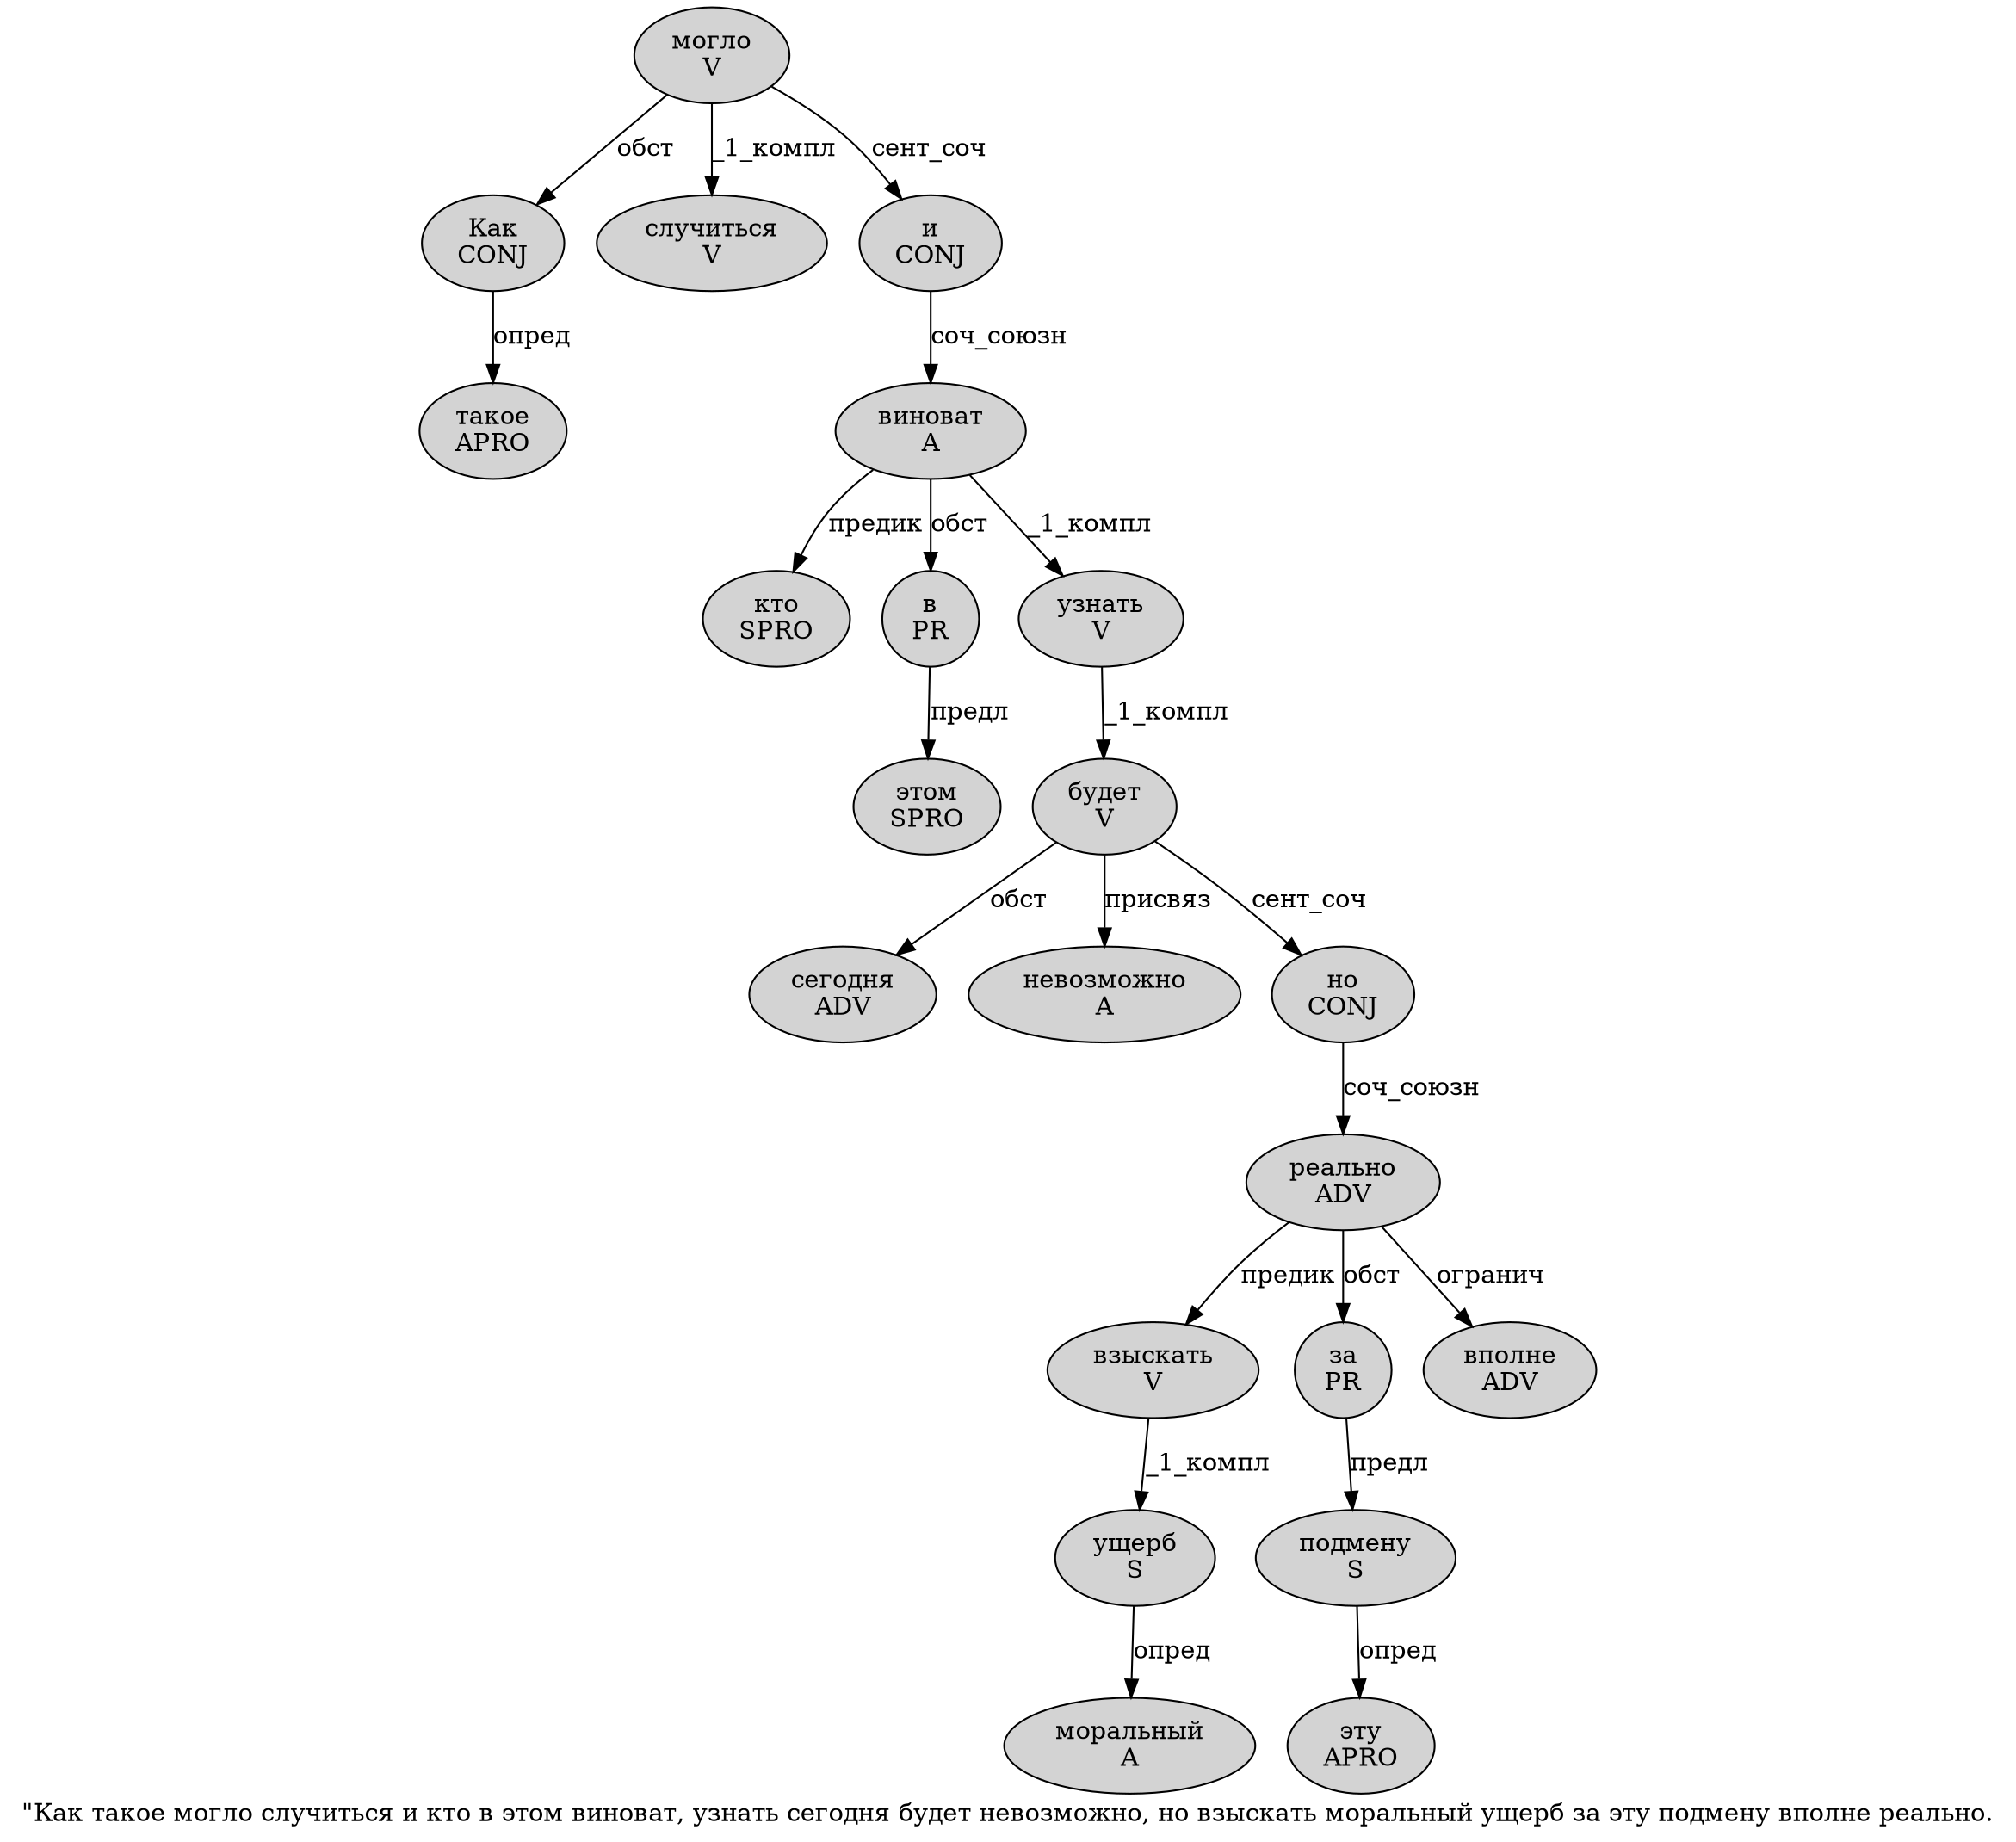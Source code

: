 digraph SENTENCE_607 {
	graph [label="\"Как такое могло случиться и кто в этом виноват, узнать сегодня будет невозможно, но взыскать моральный ущерб за эту подмену вполне реально."]
	node [style=filled]
		1 [label="Как
CONJ" color="" fillcolor=lightgray penwidth=1 shape=ellipse]
		2 [label="такое
APRO" color="" fillcolor=lightgray penwidth=1 shape=ellipse]
		3 [label="могло
V" color="" fillcolor=lightgray penwidth=1 shape=ellipse]
		4 [label="случиться
V" color="" fillcolor=lightgray penwidth=1 shape=ellipse]
		5 [label="и
CONJ" color="" fillcolor=lightgray penwidth=1 shape=ellipse]
		6 [label="кто
SPRO" color="" fillcolor=lightgray penwidth=1 shape=ellipse]
		7 [label="в
PR" color="" fillcolor=lightgray penwidth=1 shape=ellipse]
		8 [label="этом
SPRO" color="" fillcolor=lightgray penwidth=1 shape=ellipse]
		9 [label="виноват
A" color="" fillcolor=lightgray penwidth=1 shape=ellipse]
		11 [label="узнать
V" color="" fillcolor=lightgray penwidth=1 shape=ellipse]
		12 [label="сегодня
ADV" color="" fillcolor=lightgray penwidth=1 shape=ellipse]
		13 [label="будет
V" color="" fillcolor=lightgray penwidth=1 shape=ellipse]
		14 [label="невозможно
A" color="" fillcolor=lightgray penwidth=1 shape=ellipse]
		16 [label="но
CONJ" color="" fillcolor=lightgray penwidth=1 shape=ellipse]
		17 [label="взыскать
V" color="" fillcolor=lightgray penwidth=1 shape=ellipse]
		18 [label="моральный
A" color="" fillcolor=lightgray penwidth=1 shape=ellipse]
		19 [label="ущерб
S" color="" fillcolor=lightgray penwidth=1 shape=ellipse]
		20 [label="за
PR" color="" fillcolor=lightgray penwidth=1 shape=ellipse]
		21 [label="эту
APRO" color="" fillcolor=lightgray penwidth=1 shape=ellipse]
		22 [label="подмену
S" color="" fillcolor=lightgray penwidth=1 shape=ellipse]
		23 [label="вполне
ADV" color="" fillcolor=lightgray penwidth=1 shape=ellipse]
		24 [label="реально
ADV" color="" fillcolor=lightgray penwidth=1 shape=ellipse]
			19 -> 18 [label="опред"]
			20 -> 22 [label="предл"]
			5 -> 9 [label="соч_союзн"]
			17 -> 19 [label="_1_компл"]
			11 -> 13 [label="_1_компл"]
			1 -> 2 [label="опред"]
			22 -> 21 [label="опред"]
			16 -> 24 [label="соч_союзн"]
			3 -> 1 [label="обст"]
			3 -> 4 [label="_1_компл"]
			3 -> 5 [label="сент_соч"]
			24 -> 17 [label="предик"]
			24 -> 20 [label="обст"]
			24 -> 23 [label="огранич"]
			9 -> 6 [label="предик"]
			9 -> 7 [label="обст"]
			9 -> 11 [label="_1_компл"]
			13 -> 12 [label="обст"]
			13 -> 14 [label="присвяз"]
			13 -> 16 [label="сент_соч"]
			7 -> 8 [label="предл"]
}